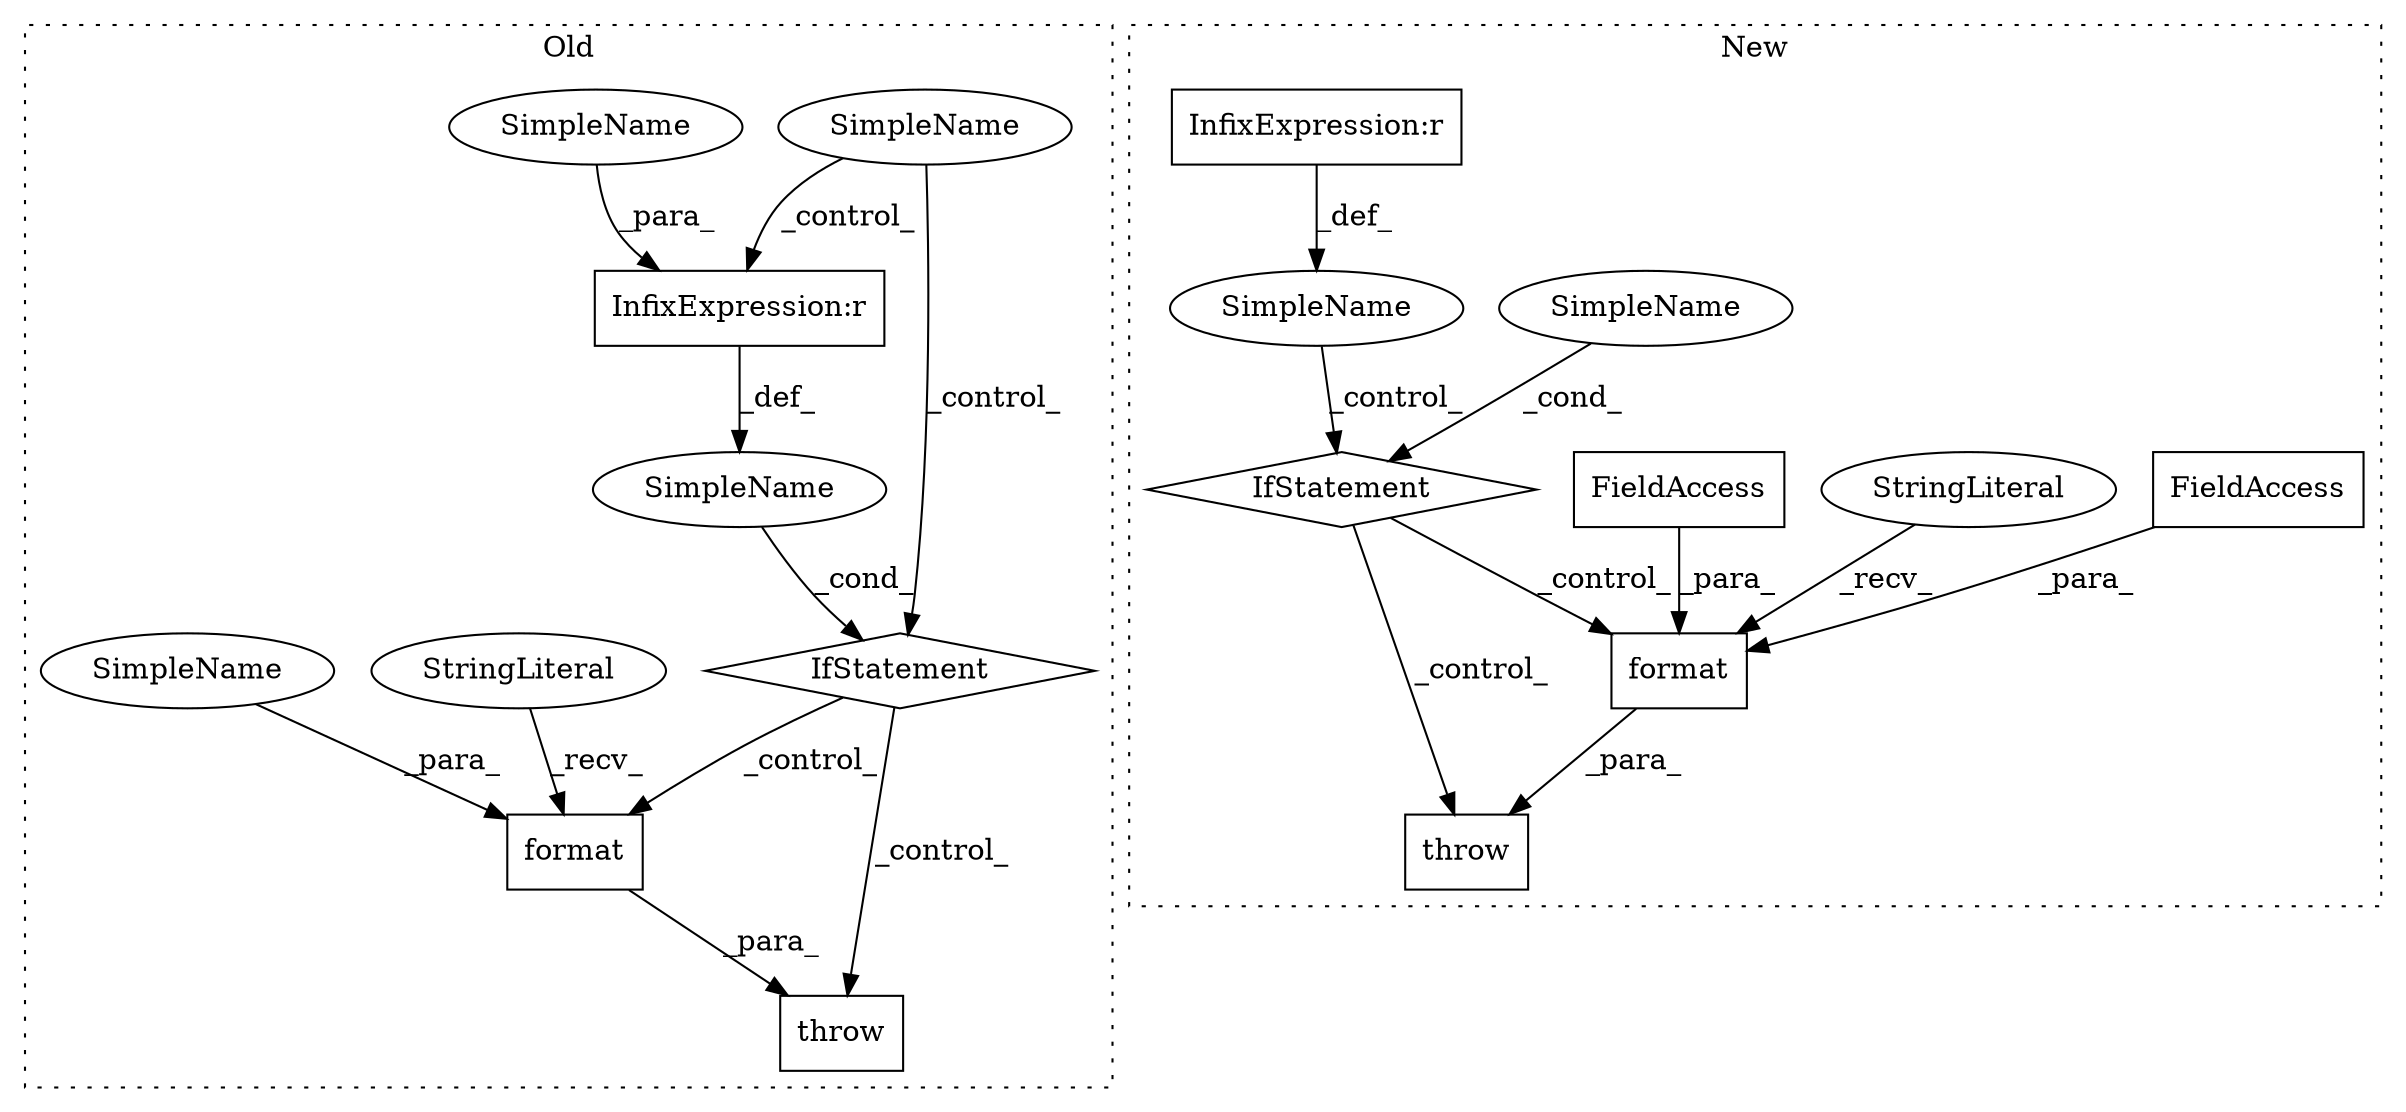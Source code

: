 digraph G {
subgraph cluster0 {
1 [label="format" a="32" s="938,956" l="7,1" shape="box"];
4 [label="StringLiteral" a="45" s="888" l="49" shape="ellipse"];
5 [label="IfStatement" a="25" s="766,786" l="4,2" shape="diamond"];
6 [label="SimpleName" a="42" s="" l="" shape="ellipse"];
7 [label="InfixExpression:r" a="27" s="781" l="4" shape="box"];
11 [label="throw" a="53" s="798" l="6" shape="box"];
13 [label="SimpleName" a="42" s="" l="" shape="ellipse"];
17 [label="SimpleName" a="42" s="770" l="11" shape="ellipse"];
18 [label="SimpleName" a="42" s="945" l="11" shape="ellipse"];
label = "Old";
style="dotted";
}
subgraph cluster1 {
2 [label="format" a="32" s="1669,1727" l="7,1" shape="box"];
3 [label="StringLiteral" a="45" s="1539" l="129" shape="ellipse"];
8 [label="IfStatement" a="25" s="1473,1523" l="4,2" shape="diamond"];
9 [label="SimpleName" a="42" s="" l="" shape="ellipse"];
10 [label="throw" a="53" s="1738" l="6" shape="box"];
12 [label="FieldAccess" a="22" s="1701" l="26" shape="box"];
14 [label="SimpleName" a="42" s="" l="" shape="ellipse"];
15 [label="InfixExpression:r" a="27" s="1034" l="4" shape="box"];
16 [label="FieldAccess" a="22" s="1676" l="24" shape="box"];
label = "New";
style="dotted";
}
1 -> 11 [label="_para_"];
2 -> 10 [label="_para_"];
3 -> 2 [label="_recv_"];
4 -> 1 [label="_recv_"];
5 -> 1 [label="_control_"];
5 -> 11 [label="_control_"];
6 -> 5 [label="_cond_"];
7 -> 6 [label="_def_"];
8 -> 10 [label="_control_"];
8 -> 2 [label="_control_"];
9 -> 8 [label="_cond_"];
12 -> 2 [label="_para_"];
13 -> 7 [label="_control_"];
13 -> 5 [label="_control_"];
14 -> 8 [label="_control_"];
15 -> 14 [label="_def_"];
16 -> 2 [label="_para_"];
17 -> 7 [label="_para_"];
18 -> 1 [label="_para_"];
}